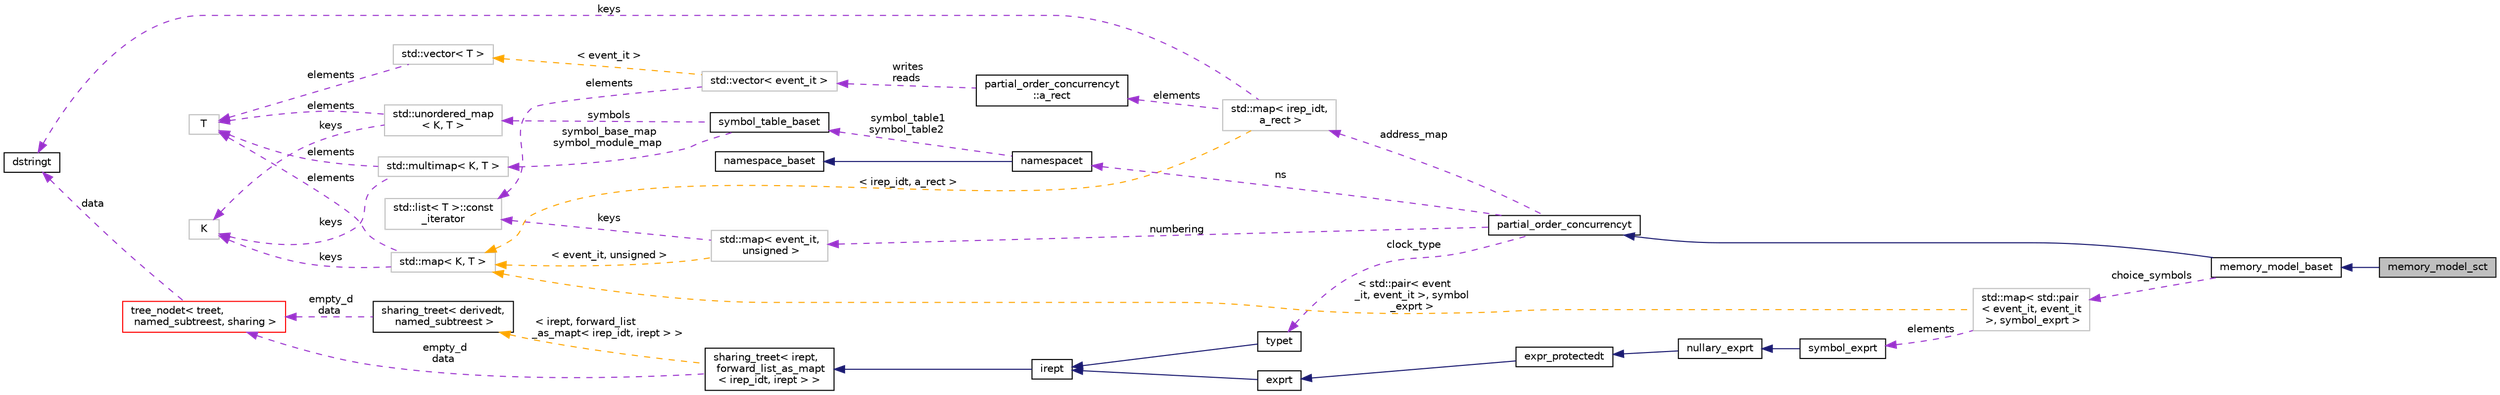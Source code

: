 digraph "memory_model_sct"
{
 // LATEX_PDF_SIZE
  bgcolor="transparent";
  edge [fontname="Helvetica",fontsize="10",labelfontname="Helvetica",labelfontsize="10"];
  node [fontname="Helvetica",fontsize="10",shape=record];
  rankdir="LR";
  Node1 [label="memory_model_sct",height=0.2,width=0.4,color="black", fillcolor="grey75", style="filled", fontcolor="black",tooltip=" "];
  Node2 -> Node1 [dir="back",color="midnightblue",fontsize="10",style="solid",fontname="Helvetica"];
  Node2 [label="memory_model_baset",height=0.2,width=0.4,color="black",URL="$classmemory__model__baset.html",tooltip=" "];
  Node3 -> Node2 [dir="back",color="midnightblue",fontsize="10",style="solid",fontname="Helvetica"];
  Node3 [label="partial_order_concurrencyt",height=0.2,width=0.4,color="black",URL="$classpartial__order__concurrencyt.html",tooltip="Base class for implementing memory models via additional constraints for SSA equations."];
  Node4 -> Node3 [dir="back",color="darkorchid3",fontsize="10",style="dashed",label=" clock_type" ,fontname="Helvetica"];
  Node4 [label="typet",height=0.2,width=0.4,color="black",URL="$classtypet.html",tooltip="The type of an expression, extends irept."];
  Node5 -> Node4 [dir="back",color="midnightblue",fontsize="10",style="solid",fontname="Helvetica"];
  Node5 [label="irept",height=0.2,width=0.4,color="black",URL="$classirept.html",tooltip="There are a large number of kinds of tree structured or tree-like data in CPROVER."];
  Node6 -> Node5 [dir="back",color="midnightblue",fontsize="10",style="solid",fontname="Helvetica"];
  Node6 [label="sharing_treet\< irept,\l forward_list_as_mapt\l\< irep_idt, irept \> \>",height=0.2,width=0.4,color="black",URL="$classsharing__treet.html",tooltip=" "];
  Node7 -> Node6 [dir="back",color="darkorchid3",fontsize="10",style="dashed",label=" empty_d\ndata" ,fontname="Helvetica"];
  Node7 [label="tree_nodet\< treet,\l named_subtreest, sharing \>",height=0.2,width=0.4,color="red",URL="$classtree__nodet.html",tooltip="A node with data in a tree, it contains:"];
  Node12 -> Node7 [dir="back",color="darkorchid3",fontsize="10",style="dashed",label=" data" ,fontname="Helvetica"];
  Node12 [label="dstringt",height=0.2,width=0.4,color="black",URL="$classdstringt.html",tooltip="dstringt has one field, an unsigned integer no which is an index into a static table of strings."];
  Node13 -> Node6 [dir="back",color="orange",fontsize="10",style="dashed",label=" \< irept, forward_list\l_as_mapt\< irep_idt, irept \> \>" ,fontname="Helvetica"];
  Node13 [label="sharing_treet\< derivedt,\l named_subtreest \>",height=0.2,width=0.4,color="black",URL="$classsharing__treet.html",tooltip="Base class for tree-like data structures with sharing."];
  Node7 -> Node13 [dir="back",color="darkorchid3",fontsize="10",style="dashed",label=" empty_d\ndata" ,fontname="Helvetica"];
  Node14 -> Node3 [dir="back",color="darkorchid3",fontsize="10",style="dashed",label=" address_map" ,fontname="Helvetica"];
  Node14 [label="std::map\< irep_idt,\l a_rect \>",height=0.2,width=0.4,color="grey75",tooltip=" "];
  Node12 -> Node14 [dir="back",color="darkorchid3",fontsize="10",style="dashed",label=" keys" ,fontname="Helvetica"];
  Node15 -> Node14 [dir="back",color="darkorchid3",fontsize="10",style="dashed",label=" elements" ,fontname="Helvetica"];
  Node15 [label="partial_order_concurrencyt\l::a_rect",height=0.2,width=0.4,color="black",URL="$structpartial__order__concurrencyt_1_1a__rect.html",tooltip=" "];
  Node16 -> Node15 [dir="back",color="darkorchid3",fontsize="10",style="dashed",label=" writes\nreads" ,fontname="Helvetica"];
  Node16 [label="std::vector\< event_it \>",height=0.2,width=0.4,color="grey75",tooltip=" "];
  Node17 -> Node16 [dir="back",color="darkorchid3",fontsize="10",style="dashed",label=" elements" ,fontname="Helvetica"];
  Node17 [label="std::list\< T \>::const\l_iterator",height=0.2,width=0.4,color="grey75",tooltip="STL iterator class."];
  Node10 -> Node16 [dir="back",color="orange",fontsize="10",style="dashed",label=" \< event_it \>" ,fontname="Helvetica"];
  Node10 [label="std::vector\< T \>",height=0.2,width=0.4,color="grey75",tooltip="STL class."];
  Node11 -> Node10 [dir="back",color="darkorchid3",fontsize="10",style="dashed",label=" elements" ,fontname="Helvetica"];
  Node11 [label="T",height=0.2,width=0.4,color="grey75",tooltip=" "];
  Node18 -> Node14 [dir="back",color="orange",fontsize="10",style="dashed",label=" \< irep_idt, a_rect \>" ,fontname="Helvetica"];
  Node18 [label="std::map\< K, T \>",height=0.2,width=0.4,color="grey75",tooltip="STL class."];
  Node19 -> Node18 [dir="back",color="darkorchid3",fontsize="10",style="dashed",label=" keys" ,fontname="Helvetica"];
  Node19 [label="K",height=0.2,width=0.4,color="grey75",tooltip=" "];
  Node11 -> Node18 [dir="back",color="darkorchid3",fontsize="10",style="dashed",label=" elements" ,fontname="Helvetica"];
  Node20 -> Node3 [dir="back",color="darkorchid3",fontsize="10",style="dashed",label=" ns" ,fontname="Helvetica"];
  Node20 [label="namespacet",height=0.2,width=0.4,color="black",URL="$classnamespacet.html",tooltip="A namespacet is essentially one or two symbol tables bound together, to allow for symbol lookups in t..."];
  Node21 -> Node20 [dir="back",color="midnightblue",fontsize="10",style="solid",fontname="Helvetica"];
  Node21 [label="namespace_baset",height=0.2,width=0.4,color="black",URL="$classnamespace__baset.html",tooltip="Basic interface for a namespace."];
  Node22 -> Node20 [dir="back",color="darkorchid3",fontsize="10",style="dashed",label=" symbol_table1\nsymbol_table2" ,fontname="Helvetica"];
  Node22 [label="symbol_table_baset",height=0.2,width=0.4,color="black",URL="$classsymbol__table__baset.html",tooltip="The symbol table base class interface."];
  Node23 -> Node22 [dir="back",color="darkorchid3",fontsize="10",style="dashed",label=" symbol_base_map\nsymbol_module_map" ,fontname="Helvetica"];
  Node23 [label="std::multimap\< K, T \>",height=0.2,width=0.4,color="grey75",tooltip="STL class."];
  Node19 -> Node23 [dir="back",color="darkorchid3",fontsize="10",style="dashed",label=" keys" ,fontname="Helvetica"];
  Node11 -> Node23 [dir="back",color="darkorchid3",fontsize="10",style="dashed",label=" elements" ,fontname="Helvetica"];
  Node24 -> Node22 [dir="back",color="darkorchid3",fontsize="10",style="dashed",label=" symbols" ,fontname="Helvetica"];
  Node24 [label="std::unordered_map\l\< K, T \>",height=0.2,width=0.4,color="grey75",tooltip="STL class."];
  Node19 -> Node24 [dir="back",color="darkorchid3",fontsize="10",style="dashed",label=" keys" ,fontname="Helvetica"];
  Node11 -> Node24 [dir="back",color="darkorchid3",fontsize="10",style="dashed",label=" elements" ,fontname="Helvetica"];
  Node25 -> Node3 [dir="back",color="darkorchid3",fontsize="10",style="dashed",label=" numbering" ,fontname="Helvetica"];
  Node25 [label="std::map\< event_it,\l unsigned \>",height=0.2,width=0.4,color="grey75",tooltip=" "];
  Node17 -> Node25 [dir="back",color="darkorchid3",fontsize="10",style="dashed",label=" keys" ,fontname="Helvetica"];
  Node18 -> Node25 [dir="back",color="orange",fontsize="10",style="dashed",label=" \< event_it, unsigned \>" ,fontname="Helvetica"];
  Node26 -> Node2 [dir="back",color="darkorchid3",fontsize="10",style="dashed",label=" choice_symbols" ,fontname="Helvetica"];
  Node26 [label="std::map\< std::pair\l\< event_it, event_it\l \>, symbol_exprt \>",height=0.2,width=0.4,color="grey75",tooltip=" "];
  Node27 -> Node26 [dir="back",color="darkorchid3",fontsize="10",style="dashed",label=" elements" ,fontname="Helvetica"];
  Node27 [label="symbol_exprt",height=0.2,width=0.4,color="black",URL="$classsymbol__exprt.html",tooltip="Expression to hold a symbol (variable)"];
  Node28 -> Node27 [dir="back",color="midnightblue",fontsize="10",style="solid",fontname="Helvetica"];
  Node28 [label="nullary_exprt",height=0.2,width=0.4,color="black",URL="$classnullary__exprt.html",tooltip="An expression without operands."];
  Node29 -> Node28 [dir="back",color="midnightblue",fontsize="10",style="solid",fontname="Helvetica"];
  Node29 [label="expr_protectedt",height=0.2,width=0.4,color="black",URL="$classexpr__protectedt.html",tooltip="Base class for all expressions."];
  Node30 -> Node29 [dir="back",color="midnightblue",fontsize="10",style="solid",fontname="Helvetica"];
  Node30 [label="exprt",height=0.2,width=0.4,color="black",URL="$classexprt.html",tooltip="Base class for all expressions."];
  Node5 -> Node30 [dir="back",color="midnightblue",fontsize="10",style="solid",fontname="Helvetica"];
  Node18 -> Node26 [dir="back",color="orange",fontsize="10",style="dashed",label=" \< std::pair\< event\l_it, event_it \>, symbol\l_exprt \>" ,fontname="Helvetica"];
}
